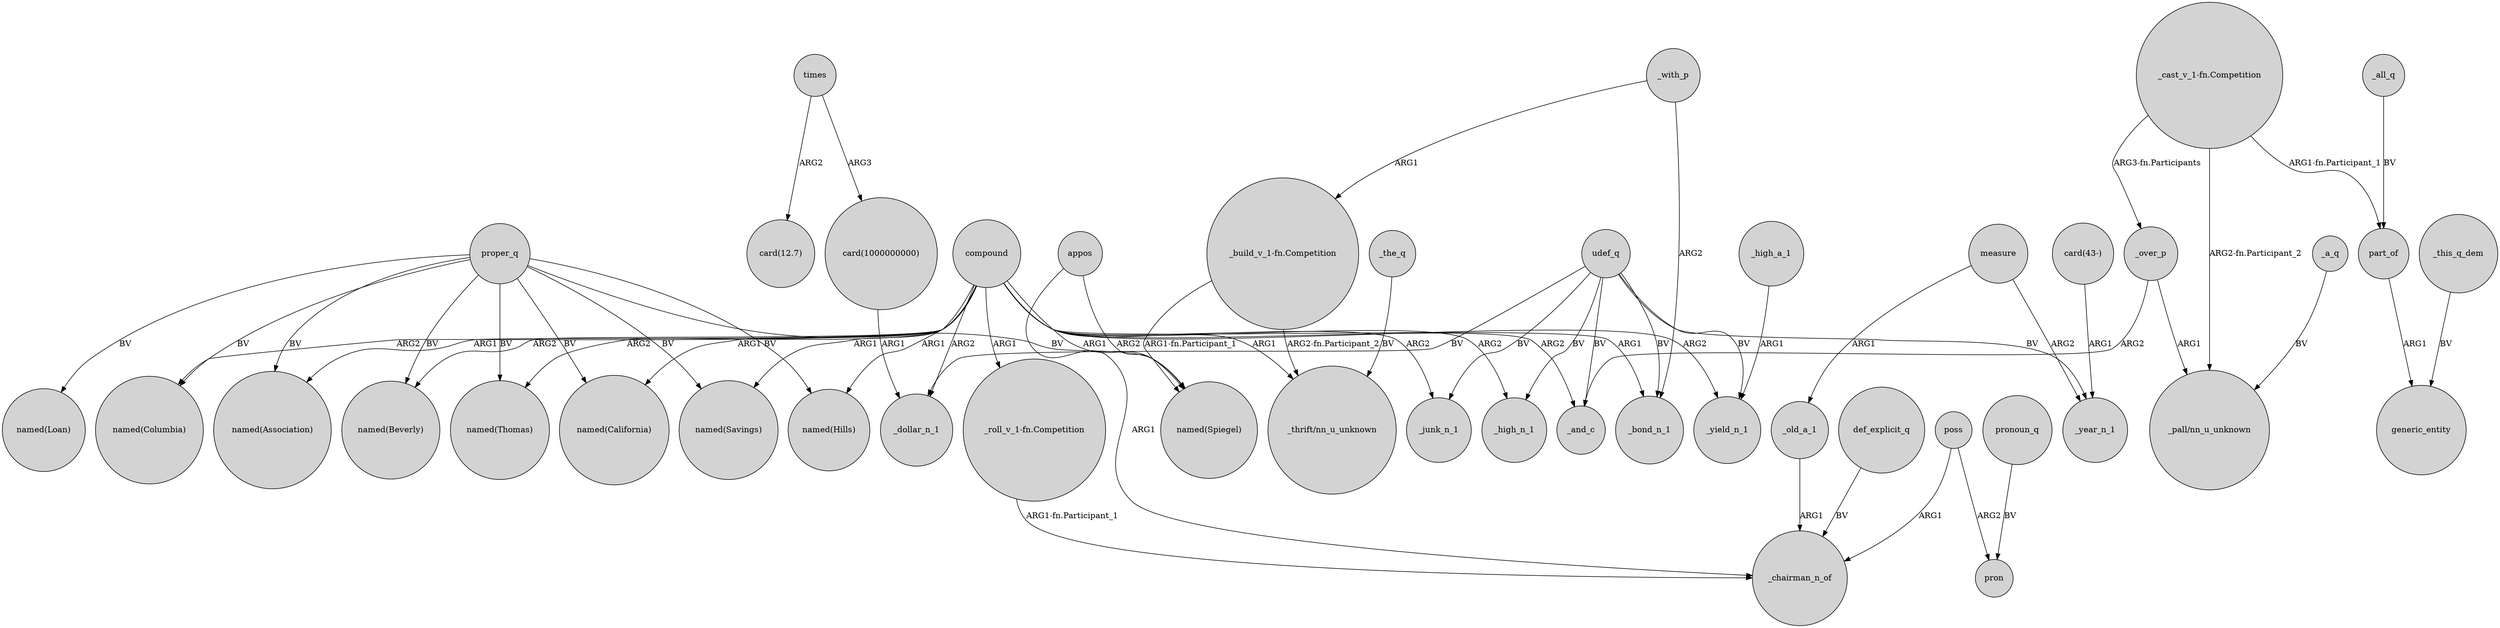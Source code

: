 digraph {
	node [shape=circle style=filled]
	"card(1000000000)" -> _dollar_n_1 [label=ARG1]
	proper_q -> "named(Loan)" [label=BV]
	compound -> _high_n_1 [label=ARG2]
	udef_q -> _bond_n_1 [label=BV]
	proper_q -> "named(Spiegel)" [label=BV]
	_over_p -> "_pall/nn_u_unknown" [label=ARG1]
	compound -> _yield_n_1 [label=ARG2]
	compound -> "_thrift/nn_u_unknown" [label=ARG1]
	_old_a_1 -> _chairman_n_of [label=ARG1]
	_with_p -> "_build_v_1-fn.Competition" [label=ARG1]
	proper_q -> "named(Thomas)" [label=BV]
	compound -> _bond_n_1 [label=ARG1]
	"_roll_v_1-fn.Competition" -> _chairman_n_of [label="ARG1-fn.Participant_1"]
	compound -> "named(Association)" [label=ARG1]
	compound -> _junk_n_1 [label=ARG2]
	compound -> _dollar_n_1 [label=ARG2]
	measure -> _old_a_1 [label=ARG1]
	_all_q -> part_of [label=BV]
	"_cast_v_1-fn.Competition" -> _over_p [label="ARG3-fn.Participants"]
	times -> "card(1000000000)" [label=ARG3]
	compound -> "named(Columbia)" [label=ARG2]
	compound -> _and_c [label=ARG2]
	udef_q -> _and_c [label=BV]
	def_explicit_q -> _chairman_n_of [label=BV]
	"_cast_v_1-fn.Competition" -> "_pall/nn_u_unknown" [label="ARG2-fn.Participant_2"]
	pronoun_q -> pron [label=BV]
	_the_q -> "_thrift/nn_u_unknown" [label=BV]
	proper_q -> "named(Beverly)" [label=BV]
	measure -> _year_n_1 [label=ARG2]
	poss -> pron [label=ARG2]
	"card(43-)" -> _year_n_1 [label=ARG1]
	_this_q_dem -> generic_entity [label=BV]
	_over_p -> _and_c [label=ARG2]
	proper_q -> "named(Savings)" [label=BV]
	udef_q -> _high_n_1 [label=BV]
	"_cast_v_1-fn.Competition" -> part_of [label="ARG1-fn.Participant_1"]
	proper_q -> "named(Hills)" [label=BV]
	udef_q -> _yield_n_1 [label=BV]
	compound -> "_roll_v_1-fn.Competition" [label=ARG1]
	udef_q -> _dollar_n_1 [label=BV]
	appos -> _chairman_n_of [label=ARG1]
	proper_q -> "named(Columbia)" [label=BV]
	_a_q -> "_pall/nn_u_unknown" [label=BV]
	_high_a_1 -> _yield_n_1 [label=ARG1]
	proper_q -> "named(Association)" [label=BV]
	compound -> "named(Hills)" [label=ARG1]
	_with_p -> _bond_n_1 [label=ARG2]
	udef_q -> _junk_n_1 [label=BV]
	appos -> "named(Spiegel)" [label=ARG2]
	udef_q -> _year_n_1 [label=BV]
	compound -> "named(California)" [label=ARG1]
	compound -> "named(Savings)" [label=ARG1]
	compound -> "named(Thomas)" [label=ARG2]
	compound -> "named(Spiegel)" [label=ARG1]
	proper_q -> "named(California)" [label=BV]
	part_of -> generic_entity [label=ARG1]
	"_build_v_1-fn.Competition" -> "_thrift/nn_u_unknown" [label="ARG2-fn.Participant_2"]
	times -> "card(12.7)" [label=ARG2]
	poss -> _chairman_n_of [label=ARG1]
	"_build_v_1-fn.Competition" -> "named(Spiegel)" [label="ARG1-fn.Participant_1"]
	compound -> "named(Beverly)" [label=ARG2]
}
